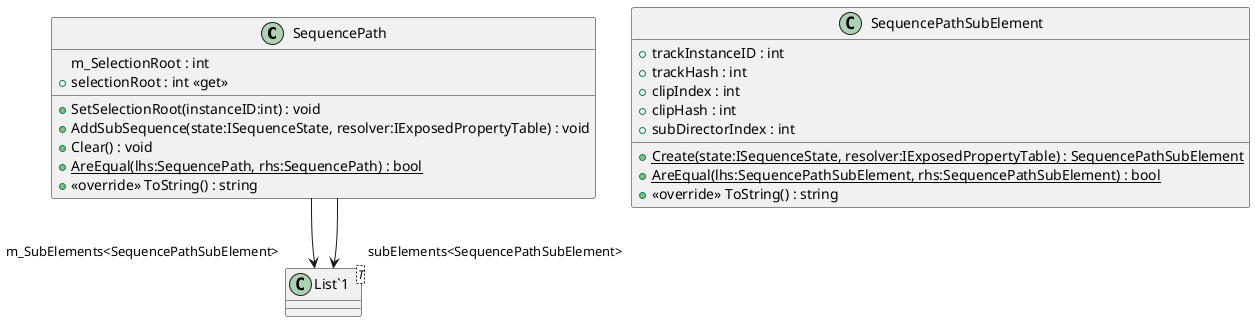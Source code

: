 @startuml
class SequencePath {
    m_SelectionRoot : int
    + selectionRoot : int <<get>>
    + SetSelectionRoot(instanceID:int) : void
    + AddSubSequence(state:ISequenceState, resolver:IExposedPropertyTable) : void
    + Clear() : void
    + {static} AreEqual(lhs:SequencePath, rhs:SequencePath) : bool
    + <<override>> ToString() : string
}
class SequencePathSubElement {
    + trackInstanceID : int
    + trackHash : int
    + clipIndex : int
    + clipHash : int
    + subDirectorIndex : int
    + {static} Create(state:ISequenceState, resolver:IExposedPropertyTable) : SequencePathSubElement
    + {static} AreEqual(lhs:SequencePathSubElement, rhs:SequencePathSubElement) : bool
    + <<override>> ToString() : string
}
class "List`1"<T> {
}
SequencePath --> "m_SubElements<SequencePathSubElement>" "List`1"
SequencePath --> "subElements<SequencePathSubElement>" "List`1"
@enduml
